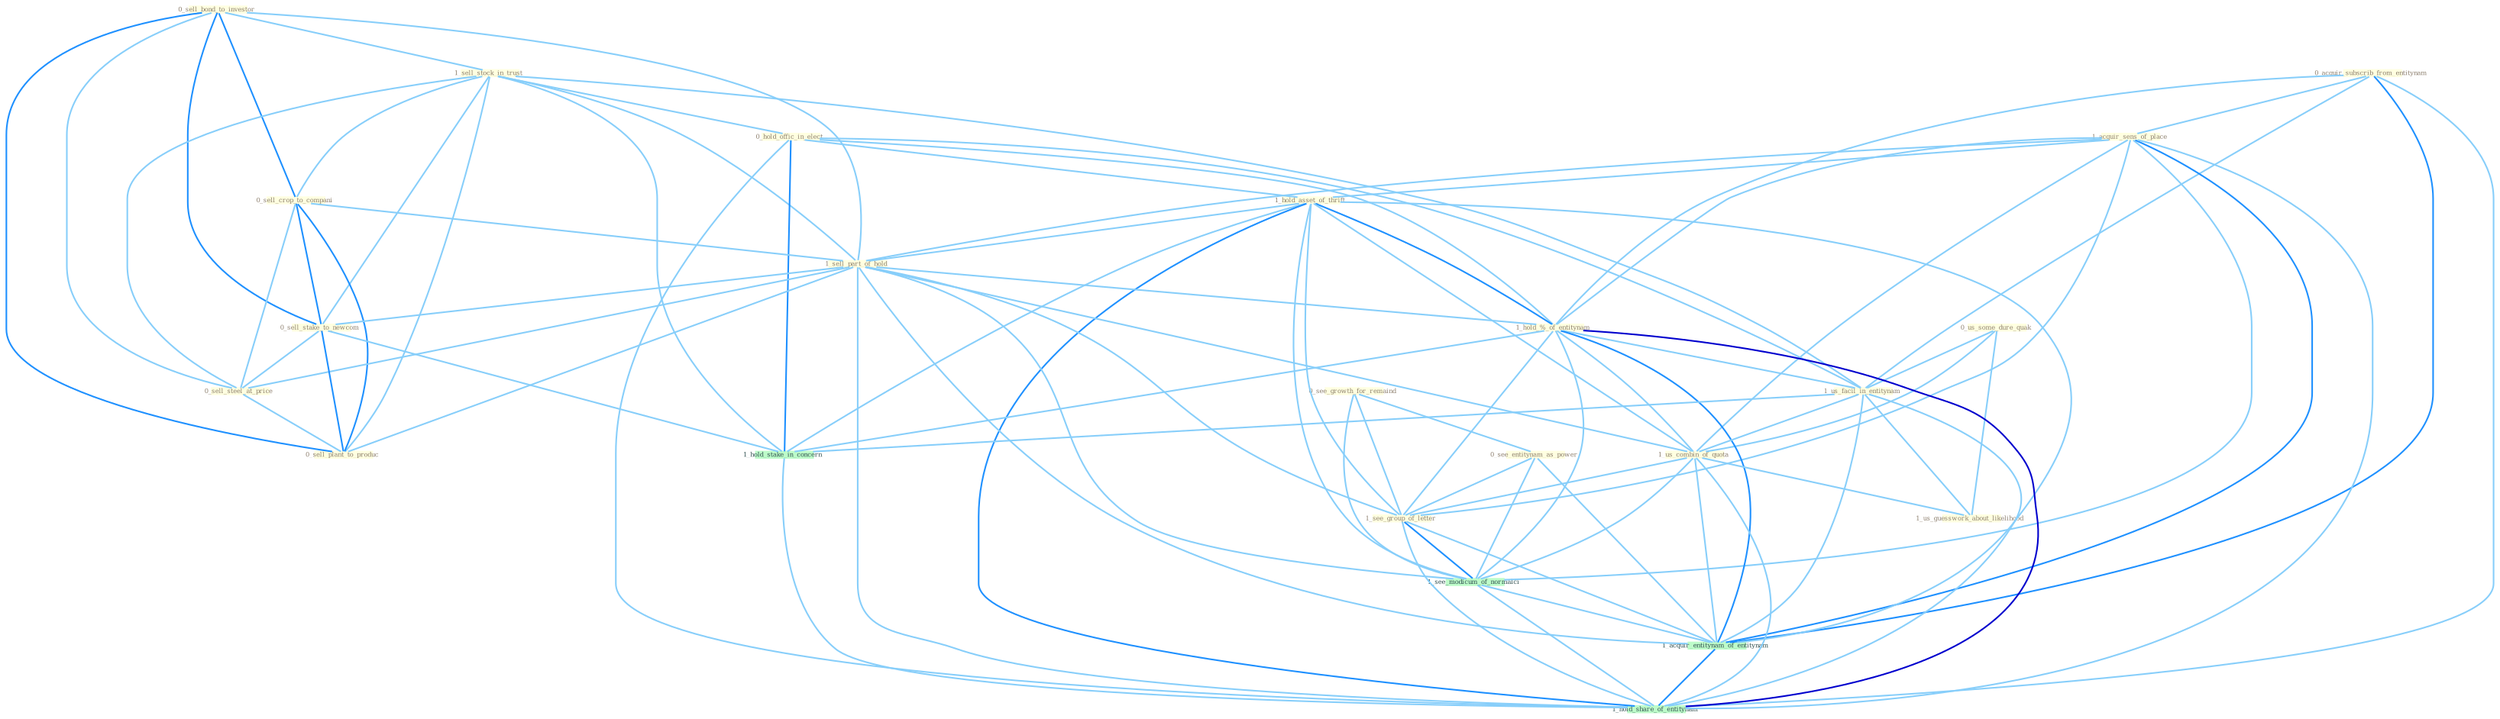 Graph G{ 
    node
    [shape=polygon,style=filled,width=.5,height=.06,color="#BDFCC9",fixedsize=true,fontsize=4,
    fontcolor="#2f4f4f"];
    {node
    [color="#ffffe0", fontcolor="#8b7d6b"] "0_sell_bond_to_investor " "1_sell_stock_in_trust " "0_see_growth_for_remaind " "0_see_entitynam_as_power " "0_us_some_dure_quak " "0_acquir_subscrib_from_entitynam " "1_acquir_sens_of_place " "0_hold_offic_in_elect " "1_hold_asset_of_thrift " "0_sell_crop_to_compani " "1_sell_part_of_hold " "1_hold_%_of_entitynam " "0_sell_stake_to_newcom " "0_sell_steel_at_price " "1_us_facil_in_entitynam " "0_sell_plant_to_produc " "1_us_combin_of_quota " "1_us_guesswork_about_likelihood " "1_see_group_of_letter "}
{node [color="#fff0f5", fontcolor="#b22222"]}
edge [color="#B0E2FF"];

	"0_sell_bond_to_investor " -- "1_sell_stock_in_trust " [w="1", color="#87cefa" ];
	"0_sell_bond_to_investor " -- "0_sell_crop_to_compani " [w="2", color="#1e90ff" , len=0.8];
	"0_sell_bond_to_investor " -- "1_sell_part_of_hold " [w="1", color="#87cefa" ];
	"0_sell_bond_to_investor " -- "0_sell_stake_to_newcom " [w="2", color="#1e90ff" , len=0.8];
	"0_sell_bond_to_investor " -- "0_sell_steel_at_price " [w="1", color="#87cefa" ];
	"0_sell_bond_to_investor " -- "0_sell_plant_to_produc " [w="2", color="#1e90ff" , len=0.8];
	"1_sell_stock_in_trust " -- "0_hold_offic_in_elect " [w="1", color="#87cefa" ];
	"1_sell_stock_in_trust " -- "0_sell_crop_to_compani " [w="1", color="#87cefa" ];
	"1_sell_stock_in_trust " -- "1_sell_part_of_hold " [w="1", color="#87cefa" ];
	"1_sell_stock_in_trust " -- "0_sell_stake_to_newcom " [w="1", color="#87cefa" ];
	"1_sell_stock_in_trust " -- "0_sell_steel_at_price " [w="1", color="#87cefa" ];
	"1_sell_stock_in_trust " -- "1_us_facil_in_entitynam " [w="1", color="#87cefa" ];
	"1_sell_stock_in_trust " -- "0_sell_plant_to_produc " [w="1", color="#87cefa" ];
	"1_sell_stock_in_trust " -- "1_hold_stake_in_concern " [w="1", color="#87cefa" ];
	"0_see_growth_for_remaind " -- "0_see_entitynam_as_power " [w="1", color="#87cefa" ];
	"0_see_growth_for_remaind " -- "1_see_group_of_letter " [w="1", color="#87cefa" ];
	"0_see_growth_for_remaind " -- "1_see_modicum_of_normalci " [w="1", color="#87cefa" ];
	"0_see_entitynam_as_power " -- "1_see_group_of_letter " [w="1", color="#87cefa" ];
	"0_see_entitynam_as_power " -- "1_see_modicum_of_normalci " [w="1", color="#87cefa" ];
	"0_see_entitynam_as_power " -- "1_acquir_entitynam_of_entitynam " [w="1", color="#87cefa" ];
	"0_us_some_dure_quak " -- "1_us_facil_in_entitynam " [w="1", color="#87cefa" ];
	"0_us_some_dure_quak " -- "1_us_combin_of_quota " [w="1", color="#87cefa" ];
	"0_us_some_dure_quak " -- "1_us_guesswork_about_likelihood " [w="1", color="#87cefa" ];
	"0_acquir_subscrib_from_entitynam " -- "1_acquir_sens_of_place " [w="1", color="#87cefa" ];
	"0_acquir_subscrib_from_entitynam " -- "1_hold_%_of_entitynam " [w="1", color="#87cefa" ];
	"0_acquir_subscrib_from_entitynam " -- "1_us_facil_in_entitynam " [w="1", color="#87cefa" ];
	"0_acquir_subscrib_from_entitynam " -- "1_acquir_entitynam_of_entitynam " [w="2", color="#1e90ff" , len=0.8];
	"0_acquir_subscrib_from_entitynam " -- "1_hold_share_of_entitynam " [w="1", color="#87cefa" ];
	"1_acquir_sens_of_place " -- "1_hold_asset_of_thrift " [w="1", color="#87cefa" ];
	"1_acquir_sens_of_place " -- "1_sell_part_of_hold " [w="1", color="#87cefa" ];
	"1_acquir_sens_of_place " -- "1_hold_%_of_entitynam " [w="1", color="#87cefa" ];
	"1_acquir_sens_of_place " -- "1_us_combin_of_quota " [w="1", color="#87cefa" ];
	"1_acquir_sens_of_place " -- "1_see_group_of_letter " [w="1", color="#87cefa" ];
	"1_acquir_sens_of_place " -- "1_see_modicum_of_normalci " [w="1", color="#87cefa" ];
	"1_acquir_sens_of_place " -- "1_acquir_entitynam_of_entitynam " [w="2", color="#1e90ff" , len=0.8];
	"1_acquir_sens_of_place " -- "1_hold_share_of_entitynam " [w="1", color="#87cefa" ];
	"0_hold_offic_in_elect " -- "1_hold_asset_of_thrift " [w="1", color="#87cefa" ];
	"0_hold_offic_in_elect " -- "1_hold_%_of_entitynam " [w="1", color="#87cefa" ];
	"0_hold_offic_in_elect " -- "1_us_facil_in_entitynam " [w="1", color="#87cefa" ];
	"0_hold_offic_in_elect " -- "1_hold_stake_in_concern " [w="2", color="#1e90ff" , len=0.8];
	"0_hold_offic_in_elect " -- "1_hold_share_of_entitynam " [w="1", color="#87cefa" ];
	"1_hold_asset_of_thrift " -- "1_sell_part_of_hold " [w="1", color="#87cefa" ];
	"1_hold_asset_of_thrift " -- "1_hold_%_of_entitynam " [w="2", color="#1e90ff" , len=0.8];
	"1_hold_asset_of_thrift " -- "1_us_combin_of_quota " [w="1", color="#87cefa" ];
	"1_hold_asset_of_thrift " -- "1_see_group_of_letter " [w="1", color="#87cefa" ];
	"1_hold_asset_of_thrift " -- "1_hold_stake_in_concern " [w="1", color="#87cefa" ];
	"1_hold_asset_of_thrift " -- "1_see_modicum_of_normalci " [w="1", color="#87cefa" ];
	"1_hold_asset_of_thrift " -- "1_acquir_entitynam_of_entitynam " [w="1", color="#87cefa" ];
	"1_hold_asset_of_thrift " -- "1_hold_share_of_entitynam " [w="2", color="#1e90ff" , len=0.8];
	"0_sell_crop_to_compani " -- "1_sell_part_of_hold " [w="1", color="#87cefa" ];
	"0_sell_crop_to_compani " -- "0_sell_stake_to_newcom " [w="2", color="#1e90ff" , len=0.8];
	"0_sell_crop_to_compani " -- "0_sell_steel_at_price " [w="1", color="#87cefa" ];
	"0_sell_crop_to_compani " -- "0_sell_plant_to_produc " [w="2", color="#1e90ff" , len=0.8];
	"1_sell_part_of_hold " -- "1_hold_%_of_entitynam " [w="1", color="#87cefa" ];
	"1_sell_part_of_hold " -- "0_sell_stake_to_newcom " [w="1", color="#87cefa" ];
	"1_sell_part_of_hold " -- "0_sell_steel_at_price " [w="1", color="#87cefa" ];
	"1_sell_part_of_hold " -- "0_sell_plant_to_produc " [w="1", color="#87cefa" ];
	"1_sell_part_of_hold " -- "1_us_combin_of_quota " [w="1", color="#87cefa" ];
	"1_sell_part_of_hold " -- "1_see_group_of_letter " [w="1", color="#87cefa" ];
	"1_sell_part_of_hold " -- "1_see_modicum_of_normalci " [w="1", color="#87cefa" ];
	"1_sell_part_of_hold " -- "1_acquir_entitynam_of_entitynam " [w="1", color="#87cefa" ];
	"1_sell_part_of_hold " -- "1_hold_share_of_entitynam " [w="1", color="#87cefa" ];
	"1_hold_%_of_entitynam " -- "1_us_facil_in_entitynam " [w="1", color="#87cefa" ];
	"1_hold_%_of_entitynam " -- "1_us_combin_of_quota " [w="1", color="#87cefa" ];
	"1_hold_%_of_entitynam " -- "1_see_group_of_letter " [w="1", color="#87cefa" ];
	"1_hold_%_of_entitynam " -- "1_hold_stake_in_concern " [w="1", color="#87cefa" ];
	"1_hold_%_of_entitynam " -- "1_see_modicum_of_normalci " [w="1", color="#87cefa" ];
	"1_hold_%_of_entitynam " -- "1_acquir_entitynam_of_entitynam " [w="2", color="#1e90ff" , len=0.8];
	"1_hold_%_of_entitynam " -- "1_hold_share_of_entitynam " [w="3", color="#0000cd" , len=0.6];
	"0_sell_stake_to_newcom " -- "0_sell_steel_at_price " [w="1", color="#87cefa" ];
	"0_sell_stake_to_newcom " -- "0_sell_plant_to_produc " [w="2", color="#1e90ff" , len=0.8];
	"0_sell_stake_to_newcom " -- "1_hold_stake_in_concern " [w="1", color="#87cefa" ];
	"0_sell_steel_at_price " -- "0_sell_plant_to_produc " [w="1", color="#87cefa" ];
	"1_us_facil_in_entitynam " -- "1_us_combin_of_quota " [w="1", color="#87cefa" ];
	"1_us_facil_in_entitynam " -- "1_us_guesswork_about_likelihood " [w="1", color="#87cefa" ];
	"1_us_facil_in_entitynam " -- "1_hold_stake_in_concern " [w="1", color="#87cefa" ];
	"1_us_facil_in_entitynam " -- "1_acquir_entitynam_of_entitynam " [w="1", color="#87cefa" ];
	"1_us_facil_in_entitynam " -- "1_hold_share_of_entitynam " [w="1", color="#87cefa" ];
	"1_us_combin_of_quota " -- "1_us_guesswork_about_likelihood " [w="1", color="#87cefa" ];
	"1_us_combin_of_quota " -- "1_see_group_of_letter " [w="1", color="#87cefa" ];
	"1_us_combin_of_quota " -- "1_see_modicum_of_normalci " [w="1", color="#87cefa" ];
	"1_us_combin_of_quota " -- "1_acquir_entitynam_of_entitynam " [w="1", color="#87cefa" ];
	"1_us_combin_of_quota " -- "1_hold_share_of_entitynam " [w="1", color="#87cefa" ];
	"1_see_group_of_letter " -- "1_see_modicum_of_normalci " [w="2", color="#1e90ff" , len=0.8];
	"1_see_group_of_letter " -- "1_acquir_entitynam_of_entitynam " [w="1", color="#87cefa" ];
	"1_see_group_of_letter " -- "1_hold_share_of_entitynam " [w="1", color="#87cefa" ];
	"1_hold_stake_in_concern " -- "1_hold_share_of_entitynam " [w="1", color="#87cefa" ];
	"1_see_modicum_of_normalci " -- "1_acquir_entitynam_of_entitynam " [w="1", color="#87cefa" ];
	"1_see_modicum_of_normalci " -- "1_hold_share_of_entitynam " [w="1", color="#87cefa" ];
	"1_acquir_entitynam_of_entitynam " -- "1_hold_share_of_entitynam " [w="2", color="#1e90ff" , len=0.8];
}
